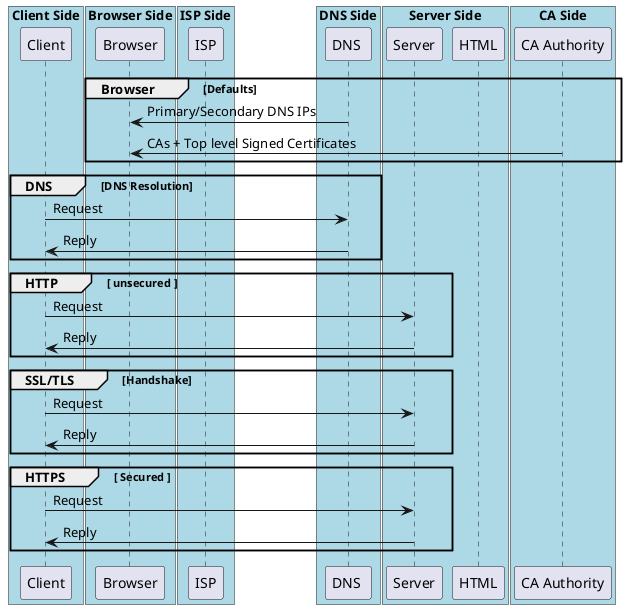 @startuml
box "Client Side" #LightBlue
  participant Client as C
  'participant "Client\n Certificate" as C
  'participant "Client\n Certificate: Public-key" as C
end box

box "Browser Side" #LightBlue
  participant Browser as B
  participant "Browser\n Certificate" as B
  participant "Browser\n Certificate: Public-key" as B
end box

box "ISP Side" #LightBlue
  participant ISP as ISP
end box


box "DNS Side" #LightBlue
  participant "DNS " as DNS
end box

box "Server Side" #LightBlue
  participant Server as S
  participant "Server\n Certificate" as S
  participant "Server\n Certificate: Public-key" as S
  participant HTML as HTML
end box

box "CA Side" #LightBlue
  participant "CA Authority" as CA
  participant "CA Authority\n Certificate" as CA
  participant "CA Authority\n Certificate: Public-key" as CA
  participant "CA Authority\n Certificate: Private-key" as CA
end box

group Browser [Defaults]
    B <- DNS: Primary/Secondary DNS IPs
    B <- CA: CAs + Top level Signed Certificates
end

group DNS [DNS Resolution]
    C-> DNS: Request
    DNS-> C: Reply
end

group HTTP [ unsecured ]
    C-> S: Request
    S-> C: Reply
end

group SSL/TLS [Handshake]
    'public/private key
    'ca
    'protocol and version
    'alogorithm
    'hash
    'hmac
    C-> S: Request
    S-> C: Reply
end

group HTTPS [ Secured ]
    C-> S: Request
    S-> C: Reply
end
@enduml